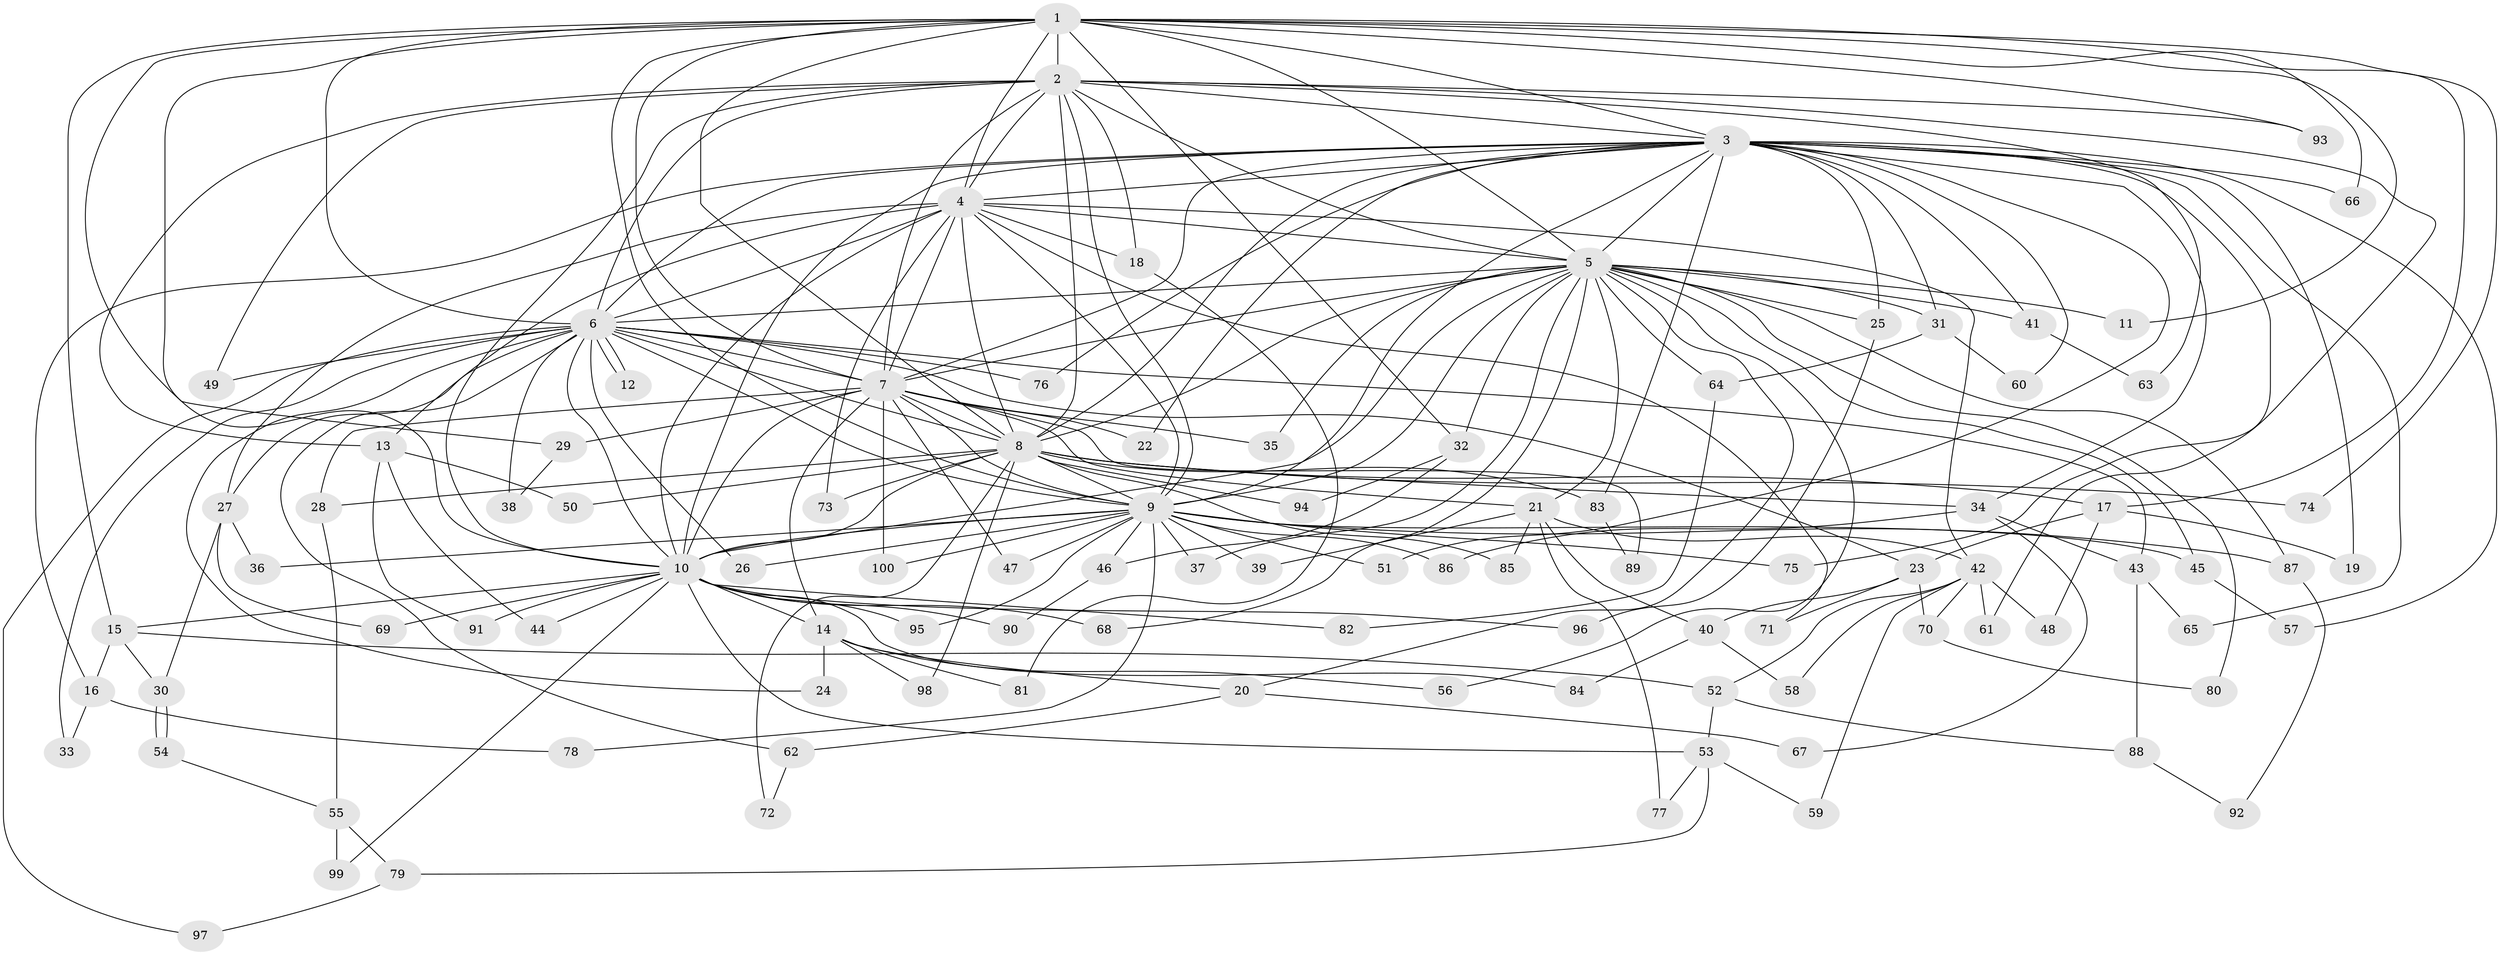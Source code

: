 // Generated by graph-tools (version 1.1) at 2025/01/03/09/25 03:01:20]
// undirected, 100 vertices, 225 edges
graph export_dot {
graph [start="1"]
  node [color=gray90,style=filled];
  1;
  2;
  3;
  4;
  5;
  6;
  7;
  8;
  9;
  10;
  11;
  12;
  13;
  14;
  15;
  16;
  17;
  18;
  19;
  20;
  21;
  22;
  23;
  24;
  25;
  26;
  27;
  28;
  29;
  30;
  31;
  32;
  33;
  34;
  35;
  36;
  37;
  38;
  39;
  40;
  41;
  42;
  43;
  44;
  45;
  46;
  47;
  48;
  49;
  50;
  51;
  52;
  53;
  54;
  55;
  56;
  57;
  58;
  59;
  60;
  61;
  62;
  63;
  64;
  65;
  66;
  67;
  68;
  69;
  70;
  71;
  72;
  73;
  74;
  75;
  76;
  77;
  78;
  79;
  80;
  81;
  82;
  83;
  84;
  85;
  86;
  87;
  88;
  89;
  90;
  91;
  92;
  93;
  94;
  95;
  96;
  97;
  98;
  99;
  100;
  1 -- 2;
  1 -- 3;
  1 -- 4;
  1 -- 5;
  1 -- 6;
  1 -- 7;
  1 -- 8;
  1 -- 9;
  1 -- 10;
  1 -- 11;
  1 -- 15;
  1 -- 17;
  1 -- 29;
  1 -- 32;
  1 -- 66;
  1 -- 74;
  1 -- 93;
  2 -- 3;
  2 -- 4;
  2 -- 5;
  2 -- 6;
  2 -- 7;
  2 -- 8;
  2 -- 9;
  2 -- 10;
  2 -- 13;
  2 -- 18;
  2 -- 49;
  2 -- 61;
  2 -- 63;
  2 -- 93;
  3 -- 4;
  3 -- 5;
  3 -- 6;
  3 -- 7;
  3 -- 8;
  3 -- 9;
  3 -- 10;
  3 -- 16;
  3 -- 19;
  3 -- 22;
  3 -- 25;
  3 -- 31;
  3 -- 34;
  3 -- 41;
  3 -- 51;
  3 -- 57;
  3 -- 60;
  3 -- 65;
  3 -- 66;
  3 -- 75;
  3 -- 76;
  3 -- 83;
  4 -- 5;
  4 -- 6;
  4 -- 7;
  4 -- 8;
  4 -- 9;
  4 -- 10;
  4 -- 13;
  4 -- 18;
  4 -- 27;
  4 -- 42;
  4 -- 71;
  4 -- 73;
  5 -- 6;
  5 -- 7;
  5 -- 8;
  5 -- 9;
  5 -- 10;
  5 -- 11;
  5 -- 20;
  5 -- 21;
  5 -- 25;
  5 -- 31;
  5 -- 32;
  5 -- 35;
  5 -- 37;
  5 -- 41;
  5 -- 45;
  5 -- 56;
  5 -- 64;
  5 -- 68;
  5 -- 80;
  5 -- 87;
  6 -- 7;
  6 -- 8;
  6 -- 9;
  6 -- 10;
  6 -- 12;
  6 -- 12;
  6 -- 23;
  6 -- 24;
  6 -- 26;
  6 -- 27;
  6 -- 33;
  6 -- 38;
  6 -- 43;
  6 -- 49;
  6 -- 62;
  6 -- 76;
  6 -- 97;
  7 -- 8;
  7 -- 9;
  7 -- 10;
  7 -- 14;
  7 -- 21;
  7 -- 22;
  7 -- 28;
  7 -- 29;
  7 -- 35;
  7 -- 47;
  7 -- 89;
  7 -- 100;
  8 -- 9;
  8 -- 10;
  8 -- 17;
  8 -- 28;
  8 -- 34;
  8 -- 50;
  8 -- 72;
  8 -- 73;
  8 -- 74;
  8 -- 83;
  8 -- 85;
  8 -- 94;
  8 -- 98;
  9 -- 10;
  9 -- 26;
  9 -- 36;
  9 -- 37;
  9 -- 39;
  9 -- 45;
  9 -- 46;
  9 -- 47;
  9 -- 51;
  9 -- 75;
  9 -- 78;
  9 -- 86;
  9 -- 87;
  9 -- 95;
  9 -- 100;
  10 -- 14;
  10 -- 15;
  10 -- 44;
  10 -- 53;
  10 -- 68;
  10 -- 69;
  10 -- 82;
  10 -- 84;
  10 -- 90;
  10 -- 91;
  10 -- 95;
  10 -- 96;
  10 -- 99;
  13 -- 44;
  13 -- 50;
  13 -- 91;
  14 -- 20;
  14 -- 24;
  14 -- 56;
  14 -- 81;
  14 -- 98;
  15 -- 16;
  15 -- 30;
  15 -- 52;
  16 -- 33;
  16 -- 78;
  17 -- 19;
  17 -- 23;
  17 -- 48;
  18 -- 81;
  20 -- 62;
  20 -- 67;
  21 -- 39;
  21 -- 40;
  21 -- 42;
  21 -- 77;
  21 -- 85;
  23 -- 40;
  23 -- 70;
  23 -- 71;
  25 -- 96;
  27 -- 30;
  27 -- 36;
  27 -- 69;
  28 -- 55;
  29 -- 38;
  30 -- 54;
  30 -- 54;
  31 -- 60;
  31 -- 64;
  32 -- 46;
  32 -- 94;
  34 -- 43;
  34 -- 67;
  34 -- 86;
  40 -- 58;
  40 -- 84;
  41 -- 63;
  42 -- 48;
  42 -- 52;
  42 -- 58;
  42 -- 59;
  42 -- 61;
  42 -- 70;
  43 -- 65;
  43 -- 88;
  45 -- 57;
  46 -- 90;
  52 -- 53;
  52 -- 88;
  53 -- 59;
  53 -- 77;
  53 -- 79;
  54 -- 55;
  55 -- 79;
  55 -- 99;
  62 -- 72;
  64 -- 82;
  70 -- 80;
  79 -- 97;
  83 -- 89;
  87 -- 92;
  88 -- 92;
}

